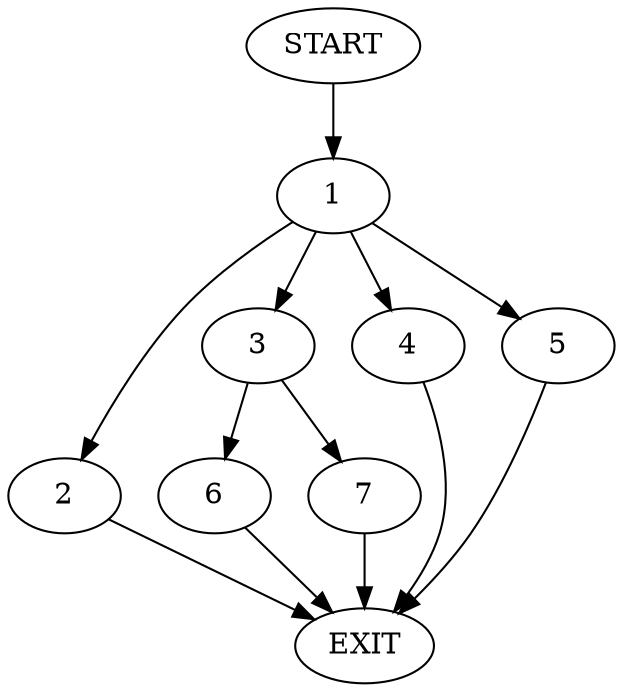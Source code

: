 digraph {
0 [label="START"]
8 [label="EXIT"]
0 -> 1
1 -> 2
1 -> 3
1 -> 4
1 -> 5
3 -> 6
3 -> 7
2 -> 8
4 -> 8
5 -> 8
7 -> 8
6 -> 8
}
